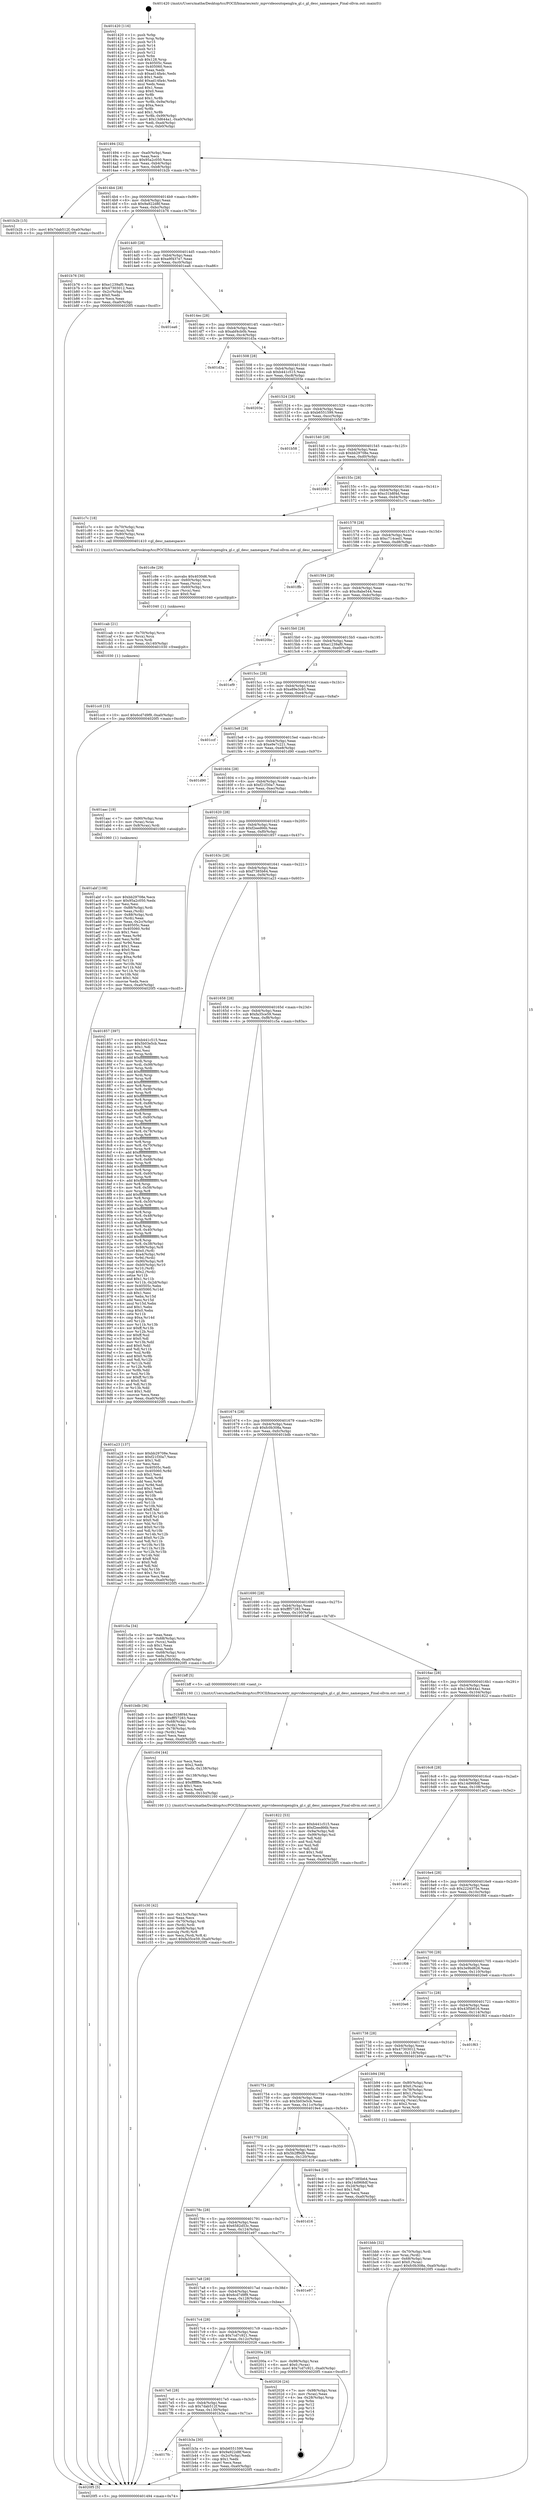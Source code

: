 digraph "0x401420" {
  label = "0x401420 (/mnt/c/Users/mathe/Desktop/tcc/POCII/binaries/extr_mpvvideooutopenglra_gl.c_gl_desc_namespace_Final-ollvm.out::main(0))"
  labelloc = "t"
  node[shape=record]

  Entry [label="",width=0.3,height=0.3,shape=circle,fillcolor=black,style=filled]
  "0x401494" [label="{
     0x401494 [32]\l
     | [instrs]\l
     &nbsp;&nbsp;0x401494 \<+6\>: mov -0xa0(%rbp),%eax\l
     &nbsp;&nbsp;0x40149a \<+2\>: mov %eax,%ecx\l
     &nbsp;&nbsp;0x40149c \<+6\>: sub $0x95a2c050,%ecx\l
     &nbsp;&nbsp;0x4014a2 \<+6\>: mov %eax,-0xb4(%rbp)\l
     &nbsp;&nbsp;0x4014a8 \<+6\>: mov %ecx,-0xb8(%rbp)\l
     &nbsp;&nbsp;0x4014ae \<+6\>: je 0000000000401b2b \<main+0x70b\>\l
  }"]
  "0x401b2b" [label="{
     0x401b2b [15]\l
     | [instrs]\l
     &nbsp;&nbsp;0x401b2b \<+10\>: movl $0x7dab512f,-0xa0(%rbp)\l
     &nbsp;&nbsp;0x401b35 \<+5\>: jmp 00000000004020f5 \<main+0xcd5\>\l
  }"]
  "0x4014b4" [label="{
     0x4014b4 [28]\l
     | [instrs]\l
     &nbsp;&nbsp;0x4014b4 \<+5\>: jmp 00000000004014b9 \<main+0x99\>\l
     &nbsp;&nbsp;0x4014b9 \<+6\>: mov -0xb4(%rbp),%eax\l
     &nbsp;&nbsp;0x4014bf \<+5\>: sub $0x9a922d8f,%eax\l
     &nbsp;&nbsp;0x4014c4 \<+6\>: mov %eax,-0xbc(%rbp)\l
     &nbsp;&nbsp;0x4014ca \<+6\>: je 0000000000401b76 \<main+0x756\>\l
  }"]
  Exit [label="",width=0.3,height=0.3,shape=circle,fillcolor=black,style=filled,peripheries=2]
  "0x401b76" [label="{
     0x401b76 [30]\l
     | [instrs]\l
     &nbsp;&nbsp;0x401b76 \<+5\>: mov $0xe1239af0,%eax\l
     &nbsp;&nbsp;0x401b7b \<+5\>: mov $0x47303012,%ecx\l
     &nbsp;&nbsp;0x401b80 \<+3\>: mov -0x2c(%rbp),%edx\l
     &nbsp;&nbsp;0x401b83 \<+3\>: cmp $0x0,%edx\l
     &nbsp;&nbsp;0x401b86 \<+3\>: cmove %ecx,%eax\l
     &nbsp;&nbsp;0x401b89 \<+6\>: mov %eax,-0xa0(%rbp)\l
     &nbsp;&nbsp;0x401b8f \<+5\>: jmp 00000000004020f5 \<main+0xcd5\>\l
  }"]
  "0x4014d0" [label="{
     0x4014d0 [28]\l
     | [instrs]\l
     &nbsp;&nbsp;0x4014d0 \<+5\>: jmp 00000000004014d5 \<main+0xb5\>\l
     &nbsp;&nbsp;0x4014d5 \<+6\>: mov -0xb4(%rbp),%eax\l
     &nbsp;&nbsp;0x4014db \<+5\>: sub $0xa9f437e7,%eax\l
     &nbsp;&nbsp;0x4014e0 \<+6\>: mov %eax,-0xc0(%rbp)\l
     &nbsp;&nbsp;0x4014e6 \<+6\>: je 0000000000401ea6 \<main+0xa86\>\l
  }"]
  "0x401cc0" [label="{
     0x401cc0 [15]\l
     | [instrs]\l
     &nbsp;&nbsp;0x401cc0 \<+10\>: movl $0x6cd7d9f9,-0xa0(%rbp)\l
     &nbsp;&nbsp;0x401cca \<+5\>: jmp 00000000004020f5 \<main+0xcd5\>\l
  }"]
  "0x401ea6" [label="{
     0x401ea6\l
  }", style=dashed]
  "0x4014ec" [label="{
     0x4014ec [28]\l
     | [instrs]\l
     &nbsp;&nbsp;0x4014ec \<+5\>: jmp 00000000004014f1 \<main+0xd1\>\l
     &nbsp;&nbsp;0x4014f1 \<+6\>: mov -0xb4(%rbp),%eax\l
     &nbsp;&nbsp;0x4014f7 \<+5\>: sub $0xabf4cb0b,%eax\l
     &nbsp;&nbsp;0x4014fc \<+6\>: mov %eax,-0xc4(%rbp)\l
     &nbsp;&nbsp;0x401502 \<+6\>: je 0000000000401d3a \<main+0x91a\>\l
  }"]
  "0x401cab" [label="{
     0x401cab [21]\l
     | [instrs]\l
     &nbsp;&nbsp;0x401cab \<+4\>: mov -0x70(%rbp),%rcx\l
     &nbsp;&nbsp;0x401caf \<+3\>: mov (%rcx),%rcx\l
     &nbsp;&nbsp;0x401cb2 \<+3\>: mov %rcx,%rdi\l
     &nbsp;&nbsp;0x401cb5 \<+6\>: mov %eax,-0x140(%rbp)\l
     &nbsp;&nbsp;0x401cbb \<+5\>: call 0000000000401030 \<free@plt\>\l
     | [calls]\l
     &nbsp;&nbsp;0x401030 \{1\} (unknown)\l
  }"]
  "0x401d3a" [label="{
     0x401d3a\l
  }", style=dashed]
  "0x401508" [label="{
     0x401508 [28]\l
     | [instrs]\l
     &nbsp;&nbsp;0x401508 \<+5\>: jmp 000000000040150d \<main+0xed\>\l
     &nbsp;&nbsp;0x40150d \<+6\>: mov -0xb4(%rbp),%eax\l
     &nbsp;&nbsp;0x401513 \<+5\>: sub $0xb441c515,%eax\l
     &nbsp;&nbsp;0x401518 \<+6\>: mov %eax,-0xc8(%rbp)\l
     &nbsp;&nbsp;0x40151e \<+6\>: je 000000000040203e \<main+0xc1e\>\l
  }"]
  "0x401c8e" [label="{
     0x401c8e [29]\l
     | [instrs]\l
     &nbsp;&nbsp;0x401c8e \<+10\>: movabs $0x4030d6,%rdi\l
     &nbsp;&nbsp;0x401c98 \<+4\>: mov -0x60(%rbp),%rcx\l
     &nbsp;&nbsp;0x401c9c \<+2\>: mov %eax,(%rcx)\l
     &nbsp;&nbsp;0x401c9e \<+4\>: mov -0x60(%rbp),%rcx\l
     &nbsp;&nbsp;0x401ca2 \<+2\>: mov (%rcx),%esi\l
     &nbsp;&nbsp;0x401ca4 \<+2\>: mov $0x0,%al\l
     &nbsp;&nbsp;0x401ca6 \<+5\>: call 0000000000401040 \<printf@plt\>\l
     | [calls]\l
     &nbsp;&nbsp;0x401040 \{1\} (unknown)\l
  }"]
  "0x40203e" [label="{
     0x40203e\l
  }", style=dashed]
  "0x401524" [label="{
     0x401524 [28]\l
     | [instrs]\l
     &nbsp;&nbsp;0x401524 \<+5\>: jmp 0000000000401529 \<main+0x109\>\l
     &nbsp;&nbsp;0x401529 \<+6\>: mov -0xb4(%rbp),%eax\l
     &nbsp;&nbsp;0x40152f \<+5\>: sub $0xb6551599,%eax\l
     &nbsp;&nbsp;0x401534 \<+6\>: mov %eax,-0xcc(%rbp)\l
     &nbsp;&nbsp;0x40153a \<+6\>: je 0000000000401b58 \<main+0x738\>\l
  }"]
  "0x401c30" [label="{
     0x401c30 [42]\l
     | [instrs]\l
     &nbsp;&nbsp;0x401c30 \<+6\>: mov -0x13c(%rbp),%ecx\l
     &nbsp;&nbsp;0x401c36 \<+3\>: imul %eax,%ecx\l
     &nbsp;&nbsp;0x401c39 \<+4\>: mov -0x70(%rbp),%rdi\l
     &nbsp;&nbsp;0x401c3d \<+3\>: mov (%rdi),%rdi\l
     &nbsp;&nbsp;0x401c40 \<+4\>: mov -0x68(%rbp),%r8\l
     &nbsp;&nbsp;0x401c44 \<+3\>: movslq (%r8),%r8\l
     &nbsp;&nbsp;0x401c47 \<+4\>: mov %ecx,(%rdi,%r8,4)\l
     &nbsp;&nbsp;0x401c4b \<+10\>: movl $0xfa35ce59,-0xa0(%rbp)\l
     &nbsp;&nbsp;0x401c55 \<+5\>: jmp 00000000004020f5 \<main+0xcd5\>\l
  }"]
  "0x401b58" [label="{
     0x401b58\l
  }", style=dashed]
  "0x401540" [label="{
     0x401540 [28]\l
     | [instrs]\l
     &nbsp;&nbsp;0x401540 \<+5\>: jmp 0000000000401545 \<main+0x125\>\l
     &nbsp;&nbsp;0x401545 \<+6\>: mov -0xb4(%rbp),%eax\l
     &nbsp;&nbsp;0x40154b \<+5\>: sub $0xbb29708e,%eax\l
     &nbsp;&nbsp;0x401550 \<+6\>: mov %eax,-0xd0(%rbp)\l
     &nbsp;&nbsp;0x401556 \<+6\>: je 0000000000402083 \<main+0xc63\>\l
  }"]
  "0x401c04" [label="{
     0x401c04 [44]\l
     | [instrs]\l
     &nbsp;&nbsp;0x401c04 \<+2\>: xor %ecx,%ecx\l
     &nbsp;&nbsp;0x401c06 \<+5\>: mov $0x2,%edx\l
     &nbsp;&nbsp;0x401c0b \<+6\>: mov %edx,-0x138(%rbp)\l
     &nbsp;&nbsp;0x401c11 \<+1\>: cltd\l
     &nbsp;&nbsp;0x401c12 \<+6\>: mov -0x138(%rbp),%esi\l
     &nbsp;&nbsp;0x401c18 \<+2\>: idiv %esi\l
     &nbsp;&nbsp;0x401c1a \<+6\>: imul $0xfffffffe,%edx,%edx\l
     &nbsp;&nbsp;0x401c20 \<+3\>: sub $0x1,%ecx\l
     &nbsp;&nbsp;0x401c23 \<+2\>: sub %ecx,%edx\l
     &nbsp;&nbsp;0x401c25 \<+6\>: mov %edx,-0x13c(%rbp)\l
     &nbsp;&nbsp;0x401c2b \<+5\>: call 0000000000401160 \<next_i\>\l
     | [calls]\l
     &nbsp;&nbsp;0x401160 \{1\} (/mnt/c/Users/mathe/Desktop/tcc/POCII/binaries/extr_mpvvideooutopenglra_gl.c_gl_desc_namespace_Final-ollvm.out::next_i)\l
  }"]
  "0x402083" [label="{
     0x402083\l
  }", style=dashed]
  "0x40155c" [label="{
     0x40155c [28]\l
     | [instrs]\l
     &nbsp;&nbsp;0x40155c \<+5\>: jmp 0000000000401561 \<main+0x141\>\l
     &nbsp;&nbsp;0x401561 \<+6\>: mov -0xb4(%rbp),%eax\l
     &nbsp;&nbsp;0x401567 \<+5\>: sub $0xc31b8f4d,%eax\l
     &nbsp;&nbsp;0x40156c \<+6\>: mov %eax,-0xd4(%rbp)\l
     &nbsp;&nbsp;0x401572 \<+6\>: je 0000000000401c7c \<main+0x85c\>\l
  }"]
  "0x401bbb" [label="{
     0x401bbb [32]\l
     | [instrs]\l
     &nbsp;&nbsp;0x401bbb \<+4\>: mov -0x70(%rbp),%rdi\l
     &nbsp;&nbsp;0x401bbf \<+3\>: mov %rax,(%rdi)\l
     &nbsp;&nbsp;0x401bc2 \<+4\>: mov -0x68(%rbp),%rax\l
     &nbsp;&nbsp;0x401bc6 \<+6\>: movl $0x0,(%rax)\l
     &nbsp;&nbsp;0x401bcc \<+10\>: movl $0xfc0b308a,-0xa0(%rbp)\l
     &nbsp;&nbsp;0x401bd6 \<+5\>: jmp 00000000004020f5 \<main+0xcd5\>\l
  }"]
  "0x401c7c" [label="{
     0x401c7c [18]\l
     | [instrs]\l
     &nbsp;&nbsp;0x401c7c \<+4\>: mov -0x70(%rbp),%rax\l
     &nbsp;&nbsp;0x401c80 \<+3\>: mov (%rax),%rdi\l
     &nbsp;&nbsp;0x401c83 \<+4\>: mov -0x80(%rbp),%rax\l
     &nbsp;&nbsp;0x401c87 \<+2\>: mov (%rax),%esi\l
     &nbsp;&nbsp;0x401c89 \<+5\>: call 0000000000401410 \<gl_desc_namespace\>\l
     | [calls]\l
     &nbsp;&nbsp;0x401410 \{1\} (/mnt/c/Users/mathe/Desktop/tcc/POCII/binaries/extr_mpvvideooutopenglra_gl.c_gl_desc_namespace_Final-ollvm.out::gl_desc_namespace)\l
  }"]
  "0x401578" [label="{
     0x401578 [28]\l
     | [instrs]\l
     &nbsp;&nbsp;0x401578 \<+5\>: jmp 000000000040157d \<main+0x15d\>\l
     &nbsp;&nbsp;0x40157d \<+6\>: mov -0xb4(%rbp),%eax\l
     &nbsp;&nbsp;0x401583 \<+5\>: sub $0xc714ced1,%eax\l
     &nbsp;&nbsp;0x401588 \<+6\>: mov %eax,-0xd8(%rbp)\l
     &nbsp;&nbsp;0x40158e \<+6\>: je 0000000000401ffb \<main+0xbdb\>\l
  }"]
  "0x4017fc" [label="{
     0x4017fc\l
  }", style=dashed]
  "0x401ffb" [label="{
     0x401ffb\l
  }", style=dashed]
  "0x401594" [label="{
     0x401594 [28]\l
     | [instrs]\l
     &nbsp;&nbsp;0x401594 \<+5\>: jmp 0000000000401599 \<main+0x179\>\l
     &nbsp;&nbsp;0x401599 \<+6\>: mov -0xb4(%rbp),%eax\l
     &nbsp;&nbsp;0x40159f \<+5\>: sub $0xc8abe544,%eax\l
     &nbsp;&nbsp;0x4015a4 \<+6\>: mov %eax,-0xdc(%rbp)\l
     &nbsp;&nbsp;0x4015aa \<+6\>: je 00000000004020bc \<main+0xc9c\>\l
  }"]
  "0x401b3a" [label="{
     0x401b3a [30]\l
     | [instrs]\l
     &nbsp;&nbsp;0x401b3a \<+5\>: mov $0xb6551599,%eax\l
     &nbsp;&nbsp;0x401b3f \<+5\>: mov $0x9a922d8f,%ecx\l
     &nbsp;&nbsp;0x401b44 \<+3\>: mov -0x2c(%rbp),%edx\l
     &nbsp;&nbsp;0x401b47 \<+3\>: cmp $0x1,%edx\l
     &nbsp;&nbsp;0x401b4a \<+3\>: cmovl %ecx,%eax\l
     &nbsp;&nbsp;0x401b4d \<+6\>: mov %eax,-0xa0(%rbp)\l
     &nbsp;&nbsp;0x401b53 \<+5\>: jmp 00000000004020f5 \<main+0xcd5\>\l
  }"]
  "0x4020bc" [label="{
     0x4020bc\l
  }", style=dashed]
  "0x4015b0" [label="{
     0x4015b0 [28]\l
     | [instrs]\l
     &nbsp;&nbsp;0x4015b0 \<+5\>: jmp 00000000004015b5 \<main+0x195\>\l
     &nbsp;&nbsp;0x4015b5 \<+6\>: mov -0xb4(%rbp),%eax\l
     &nbsp;&nbsp;0x4015bb \<+5\>: sub $0xe1239af0,%eax\l
     &nbsp;&nbsp;0x4015c0 \<+6\>: mov %eax,-0xe0(%rbp)\l
     &nbsp;&nbsp;0x4015c6 \<+6\>: je 0000000000401ef9 \<main+0xad9\>\l
  }"]
  "0x4017e0" [label="{
     0x4017e0 [28]\l
     | [instrs]\l
     &nbsp;&nbsp;0x4017e0 \<+5\>: jmp 00000000004017e5 \<main+0x3c5\>\l
     &nbsp;&nbsp;0x4017e5 \<+6\>: mov -0xb4(%rbp),%eax\l
     &nbsp;&nbsp;0x4017eb \<+5\>: sub $0x7dab512f,%eax\l
     &nbsp;&nbsp;0x4017f0 \<+6\>: mov %eax,-0x130(%rbp)\l
     &nbsp;&nbsp;0x4017f6 \<+6\>: je 0000000000401b3a \<main+0x71a\>\l
  }"]
  "0x401ef9" [label="{
     0x401ef9\l
  }", style=dashed]
  "0x4015cc" [label="{
     0x4015cc [28]\l
     | [instrs]\l
     &nbsp;&nbsp;0x4015cc \<+5\>: jmp 00000000004015d1 \<main+0x1b1\>\l
     &nbsp;&nbsp;0x4015d1 \<+6\>: mov -0xb4(%rbp),%eax\l
     &nbsp;&nbsp;0x4015d7 \<+5\>: sub $0xe89e3c93,%eax\l
     &nbsp;&nbsp;0x4015dc \<+6\>: mov %eax,-0xe4(%rbp)\l
     &nbsp;&nbsp;0x4015e2 \<+6\>: je 0000000000401ccf \<main+0x8af\>\l
  }"]
  "0x402026" [label="{
     0x402026 [24]\l
     | [instrs]\l
     &nbsp;&nbsp;0x402026 \<+7\>: mov -0x98(%rbp),%rax\l
     &nbsp;&nbsp;0x40202d \<+2\>: mov (%rax),%eax\l
     &nbsp;&nbsp;0x40202f \<+4\>: lea -0x28(%rbp),%rsp\l
     &nbsp;&nbsp;0x402033 \<+1\>: pop %rbx\l
     &nbsp;&nbsp;0x402034 \<+2\>: pop %r12\l
     &nbsp;&nbsp;0x402036 \<+2\>: pop %r13\l
     &nbsp;&nbsp;0x402038 \<+2\>: pop %r14\l
     &nbsp;&nbsp;0x40203a \<+2\>: pop %r15\l
     &nbsp;&nbsp;0x40203c \<+1\>: pop %rbp\l
     &nbsp;&nbsp;0x40203d \<+1\>: ret\l
  }"]
  "0x401ccf" [label="{
     0x401ccf\l
  }", style=dashed]
  "0x4015e8" [label="{
     0x4015e8 [28]\l
     | [instrs]\l
     &nbsp;&nbsp;0x4015e8 \<+5\>: jmp 00000000004015ed \<main+0x1cd\>\l
     &nbsp;&nbsp;0x4015ed \<+6\>: mov -0xb4(%rbp),%eax\l
     &nbsp;&nbsp;0x4015f3 \<+5\>: sub $0xe9e7c221,%eax\l
     &nbsp;&nbsp;0x4015f8 \<+6\>: mov %eax,-0xe8(%rbp)\l
     &nbsp;&nbsp;0x4015fe \<+6\>: je 0000000000401d90 \<main+0x970\>\l
  }"]
  "0x4017c4" [label="{
     0x4017c4 [28]\l
     | [instrs]\l
     &nbsp;&nbsp;0x4017c4 \<+5\>: jmp 00000000004017c9 \<main+0x3a9\>\l
     &nbsp;&nbsp;0x4017c9 \<+6\>: mov -0xb4(%rbp),%eax\l
     &nbsp;&nbsp;0x4017cf \<+5\>: sub $0x7cd7c921,%eax\l
     &nbsp;&nbsp;0x4017d4 \<+6\>: mov %eax,-0x12c(%rbp)\l
     &nbsp;&nbsp;0x4017da \<+6\>: je 0000000000402026 \<main+0xc06\>\l
  }"]
  "0x401d90" [label="{
     0x401d90\l
  }", style=dashed]
  "0x401604" [label="{
     0x401604 [28]\l
     | [instrs]\l
     &nbsp;&nbsp;0x401604 \<+5\>: jmp 0000000000401609 \<main+0x1e9\>\l
     &nbsp;&nbsp;0x401609 \<+6\>: mov -0xb4(%rbp),%eax\l
     &nbsp;&nbsp;0x40160f \<+5\>: sub $0xf21f30a7,%eax\l
     &nbsp;&nbsp;0x401614 \<+6\>: mov %eax,-0xec(%rbp)\l
     &nbsp;&nbsp;0x40161a \<+6\>: je 0000000000401aac \<main+0x68c\>\l
  }"]
  "0x40200a" [label="{
     0x40200a [28]\l
     | [instrs]\l
     &nbsp;&nbsp;0x40200a \<+7\>: mov -0x98(%rbp),%rax\l
     &nbsp;&nbsp;0x402011 \<+6\>: movl $0x0,(%rax)\l
     &nbsp;&nbsp;0x402017 \<+10\>: movl $0x7cd7c921,-0xa0(%rbp)\l
     &nbsp;&nbsp;0x402021 \<+5\>: jmp 00000000004020f5 \<main+0xcd5\>\l
  }"]
  "0x401aac" [label="{
     0x401aac [19]\l
     | [instrs]\l
     &nbsp;&nbsp;0x401aac \<+7\>: mov -0x90(%rbp),%rax\l
     &nbsp;&nbsp;0x401ab3 \<+3\>: mov (%rax),%rax\l
     &nbsp;&nbsp;0x401ab6 \<+4\>: mov 0x8(%rax),%rdi\l
     &nbsp;&nbsp;0x401aba \<+5\>: call 0000000000401060 \<atoi@plt\>\l
     | [calls]\l
     &nbsp;&nbsp;0x401060 \{1\} (unknown)\l
  }"]
  "0x401620" [label="{
     0x401620 [28]\l
     | [instrs]\l
     &nbsp;&nbsp;0x401620 \<+5\>: jmp 0000000000401625 \<main+0x205\>\l
     &nbsp;&nbsp;0x401625 \<+6\>: mov -0xb4(%rbp),%eax\l
     &nbsp;&nbsp;0x40162b \<+5\>: sub $0xf2eed66b,%eax\l
     &nbsp;&nbsp;0x401630 \<+6\>: mov %eax,-0xf0(%rbp)\l
     &nbsp;&nbsp;0x401636 \<+6\>: je 0000000000401857 \<main+0x437\>\l
  }"]
  "0x4017a8" [label="{
     0x4017a8 [28]\l
     | [instrs]\l
     &nbsp;&nbsp;0x4017a8 \<+5\>: jmp 00000000004017ad \<main+0x38d\>\l
     &nbsp;&nbsp;0x4017ad \<+6\>: mov -0xb4(%rbp),%eax\l
     &nbsp;&nbsp;0x4017b3 \<+5\>: sub $0x6cd7d9f9,%eax\l
     &nbsp;&nbsp;0x4017b8 \<+6\>: mov %eax,-0x128(%rbp)\l
     &nbsp;&nbsp;0x4017be \<+6\>: je 000000000040200a \<main+0xbea\>\l
  }"]
  "0x401857" [label="{
     0x401857 [397]\l
     | [instrs]\l
     &nbsp;&nbsp;0x401857 \<+5\>: mov $0xb441c515,%eax\l
     &nbsp;&nbsp;0x40185c \<+5\>: mov $0x5b03e5cb,%ecx\l
     &nbsp;&nbsp;0x401861 \<+2\>: mov $0x1,%dl\l
     &nbsp;&nbsp;0x401863 \<+2\>: xor %esi,%esi\l
     &nbsp;&nbsp;0x401865 \<+3\>: mov %rsp,%rdi\l
     &nbsp;&nbsp;0x401868 \<+4\>: add $0xfffffffffffffff0,%rdi\l
     &nbsp;&nbsp;0x40186c \<+3\>: mov %rdi,%rsp\l
     &nbsp;&nbsp;0x40186f \<+7\>: mov %rdi,-0x98(%rbp)\l
     &nbsp;&nbsp;0x401876 \<+3\>: mov %rsp,%rdi\l
     &nbsp;&nbsp;0x401879 \<+4\>: add $0xfffffffffffffff0,%rdi\l
     &nbsp;&nbsp;0x40187d \<+3\>: mov %rdi,%rsp\l
     &nbsp;&nbsp;0x401880 \<+3\>: mov %rsp,%r8\l
     &nbsp;&nbsp;0x401883 \<+4\>: add $0xfffffffffffffff0,%r8\l
     &nbsp;&nbsp;0x401887 \<+3\>: mov %r8,%rsp\l
     &nbsp;&nbsp;0x40188a \<+7\>: mov %r8,-0x90(%rbp)\l
     &nbsp;&nbsp;0x401891 \<+3\>: mov %rsp,%r8\l
     &nbsp;&nbsp;0x401894 \<+4\>: add $0xfffffffffffffff0,%r8\l
     &nbsp;&nbsp;0x401898 \<+3\>: mov %r8,%rsp\l
     &nbsp;&nbsp;0x40189b \<+7\>: mov %r8,-0x88(%rbp)\l
     &nbsp;&nbsp;0x4018a2 \<+3\>: mov %rsp,%r8\l
     &nbsp;&nbsp;0x4018a5 \<+4\>: add $0xfffffffffffffff0,%r8\l
     &nbsp;&nbsp;0x4018a9 \<+3\>: mov %r8,%rsp\l
     &nbsp;&nbsp;0x4018ac \<+4\>: mov %r8,-0x80(%rbp)\l
     &nbsp;&nbsp;0x4018b0 \<+3\>: mov %rsp,%r8\l
     &nbsp;&nbsp;0x4018b3 \<+4\>: add $0xfffffffffffffff0,%r8\l
     &nbsp;&nbsp;0x4018b7 \<+3\>: mov %r8,%rsp\l
     &nbsp;&nbsp;0x4018ba \<+4\>: mov %r8,-0x78(%rbp)\l
     &nbsp;&nbsp;0x4018be \<+3\>: mov %rsp,%r8\l
     &nbsp;&nbsp;0x4018c1 \<+4\>: add $0xfffffffffffffff0,%r8\l
     &nbsp;&nbsp;0x4018c5 \<+3\>: mov %r8,%rsp\l
     &nbsp;&nbsp;0x4018c8 \<+4\>: mov %r8,-0x70(%rbp)\l
     &nbsp;&nbsp;0x4018cc \<+3\>: mov %rsp,%r8\l
     &nbsp;&nbsp;0x4018cf \<+4\>: add $0xfffffffffffffff0,%r8\l
     &nbsp;&nbsp;0x4018d3 \<+3\>: mov %r8,%rsp\l
     &nbsp;&nbsp;0x4018d6 \<+4\>: mov %r8,-0x68(%rbp)\l
     &nbsp;&nbsp;0x4018da \<+3\>: mov %rsp,%r8\l
     &nbsp;&nbsp;0x4018dd \<+4\>: add $0xfffffffffffffff0,%r8\l
     &nbsp;&nbsp;0x4018e1 \<+3\>: mov %r8,%rsp\l
     &nbsp;&nbsp;0x4018e4 \<+4\>: mov %r8,-0x60(%rbp)\l
     &nbsp;&nbsp;0x4018e8 \<+3\>: mov %rsp,%r8\l
     &nbsp;&nbsp;0x4018eb \<+4\>: add $0xfffffffffffffff0,%r8\l
     &nbsp;&nbsp;0x4018ef \<+3\>: mov %r8,%rsp\l
     &nbsp;&nbsp;0x4018f2 \<+4\>: mov %r8,-0x58(%rbp)\l
     &nbsp;&nbsp;0x4018f6 \<+3\>: mov %rsp,%r8\l
     &nbsp;&nbsp;0x4018f9 \<+4\>: add $0xfffffffffffffff0,%r8\l
     &nbsp;&nbsp;0x4018fd \<+3\>: mov %r8,%rsp\l
     &nbsp;&nbsp;0x401900 \<+4\>: mov %r8,-0x50(%rbp)\l
     &nbsp;&nbsp;0x401904 \<+3\>: mov %rsp,%r8\l
     &nbsp;&nbsp;0x401907 \<+4\>: add $0xfffffffffffffff0,%r8\l
     &nbsp;&nbsp;0x40190b \<+3\>: mov %r8,%rsp\l
     &nbsp;&nbsp;0x40190e \<+4\>: mov %r8,-0x48(%rbp)\l
     &nbsp;&nbsp;0x401912 \<+3\>: mov %rsp,%r8\l
     &nbsp;&nbsp;0x401915 \<+4\>: add $0xfffffffffffffff0,%r8\l
     &nbsp;&nbsp;0x401919 \<+3\>: mov %r8,%rsp\l
     &nbsp;&nbsp;0x40191c \<+4\>: mov %r8,-0x40(%rbp)\l
     &nbsp;&nbsp;0x401920 \<+3\>: mov %rsp,%r8\l
     &nbsp;&nbsp;0x401923 \<+4\>: add $0xfffffffffffffff0,%r8\l
     &nbsp;&nbsp;0x401927 \<+3\>: mov %r8,%rsp\l
     &nbsp;&nbsp;0x40192a \<+4\>: mov %r8,-0x38(%rbp)\l
     &nbsp;&nbsp;0x40192e \<+7\>: mov -0x98(%rbp),%r8\l
     &nbsp;&nbsp;0x401935 \<+7\>: movl $0x0,(%r8)\l
     &nbsp;&nbsp;0x40193c \<+7\>: mov -0xa4(%rbp),%r9d\l
     &nbsp;&nbsp;0x401943 \<+3\>: mov %r9d,(%rdi)\l
     &nbsp;&nbsp;0x401946 \<+7\>: mov -0x90(%rbp),%r8\l
     &nbsp;&nbsp;0x40194d \<+7\>: mov -0xb0(%rbp),%r10\l
     &nbsp;&nbsp;0x401954 \<+3\>: mov %r10,(%r8)\l
     &nbsp;&nbsp;0x401957 \<+3\>: cmpl $0x2,(%rdi)\l
     &nbsp;&nbsp;0x40195a \<+4\>: setne %r11b\l
     &nbsp;&nbsp;0x40195e \<+4\>: and $0x1,%r11b\l
     &nbsp;&nbsp;0x401962 \<+4\>: mov %r11b,-0x2d(%rbp)\l
     &nbsp;&nbsp;0x401966 \<+7\>: mov 0x40505c,%ebx\l
     &nbsp;&nbsp;0x40196d \<+8\>: mov 0x405060,%r14d\l
     &nbsp;&nbsp;0x401975 \<+3\>: sub $0x1,%esi\l
     &nbsp;&nbsp;0x401978 \<+3\>: mov %ebx,%r15d\l
     &nbsp;&nbsp;0x40197b \<+3\>: add %esi,%r15d\l
     &nbsp;&nbsp;0x40197e \<+4\>: imul %r15d,%ebx\l
     &nbsp;&nbsp;0x401982 \<+3\>: and $0x1,%ebx\l
     &nbsp;&nbsp;0x401985 \<+3\>: cmp $0x0,%ebx\l
     &nbsp;&nbsp;0x401988 \<+4\>: sete %r11b\l
     &nbsp;&nbsp;0x40198c \<+4\>: cmp $0xa,%r14d\l
     &nbsp;&nbsp;0x401990 \<+4\>: setl %r12b\l
     &nbsp;&nbsp;0x401994 \<+3\>: mov %r11b,%r13b\l
     &nbsp;&nbsp;0x401997 \<+4\>: xor $0xff,%r13b\l
     &nbsp;&nbsp;0x40199b \<+3\>: mov %r12b,%sil\l
     &nbsp;&nbsp;0x40199e \<+4\>: xor $0xff,%sil\l
     &nbsp;&nbsp;0x4019a2 \<+3\>: xor $0x0,%dl\l
     &nbsp;&nbsp;0x4019a5 \<+3\>: mov %r13b,%dil\l
     &nbsp;&nbsp;0x4019a8 \<+4\>: and $0x0,%dil\l
     &nbsp;&nbsp;0x4019ac \<+3\>: and %dl,%r11b\l
     &nbsp;&nbsp;0x4019af \<+3\>: mov %sil,%r8b\l
     &nbsp;&nbsp;0x4019b2 \<+4\>: and $0x0,%r8b\l
     &nbsp;&nbsp;0x4019b6 \<+3\>: and %dl,%r12b\l
     &nbsp;&nbsp;0x4019b9 \<+3\>: or %r11b,%dil\l
     &nbsp;&nbsp;0x4019bc \<+3\>: or %r12b,%r8b\l
     &nbsp;&nbsp;0x4019bf \<+3\>: xor %r8b,%dil\l
     &nbsp;&nbsp;0x4019c2 \<+3\>: or %sil,%r13b\l
     &nbsp;&nbsp;0x4019c5 \<+4\>: xor $0xff,%r13b\l
     &nbsp;&nbsp;0x4019c9 \<+3\>: or $0x0,%dl\l
     &nbsp;&nbsp;0x4019cc \<+3\>: and %dl,%r13b\l
     &nbsp;&nbsp;0x4019cf \<+3\>: or %r13b,%dil\l
     &nbsp;&nbsp;0x4019d2 \<+4\>: test $0x1,%dil\l
     &nbsp;&nbsp;0x4019d6 \<+3\>: cmovne %ecx,%eax\l
     &nbsp;&nbsp;0x4019d9 \<+6\>: mov %eax,-0xa0(%rbp)\l
     &nbsp;&nbsp;0x4019df \<+5\>: jmp 00000000004020f5 \<main+0xcd5\>\l
  }"]
  "0x40163c" [label="{
     0x40163c [28]\l
     | [instrs]\l
     &nbsp;&nbsp;0x40163c \<+5\>: jmp 0000000000401641 \<main+0x221\>\l
     &nbsp;&nbsp;0x401641 \<+6\>: mov -0xb4(%rbp),%eax\l
     &nbsp;&nbsp;0x401647 \<+5\>: sub $0xf7385b64,%eax\l
     &nbsp;&nbsp;0x40164c \<+6\>: mov %eax,-0xf4(%rbp)\l
     &nbsp;&nbsp;0x401652 \<+6\>: je 0000000000401a23 \<main+0x603\>\l
  }"]
  "0x401e97" [label="{
     0x401e97\l
  }", style=dashed]
  "0x401a23" [label="{
     0x401a23 [137]\l
     | [instrs]\l
     &nbsp;&nbsp;0x401a23 \<+5\>: mov $0xbb29708e,%eax\l
     &nbsp;&nbsp;0x401a28 \<+5\>: mov $0xf21f30a7,%ecx\l
     &nbsp;&nbsp;0x401a2d \<+2\>: mov $0x1,%dl\l
     &nbsp;&nbsp;0x401a2f \<+2\>: xor %esi,%esi\l
     &nbsp;&nbsp;0x401a31 \<+7\>: mov 0x40505c,%edi\l
     &nbsp;&nbsp;0x401a38 \<+8\>: mov 0x405060,%r8d\l
     &nbsp;&nbsp;0x401a40 \<+3\>: sub $0x1,%esi\l
     &nbsp;&nbsp;0x401a43 \<+3\>: mov %edi,%r9d\l
     &nbsp;&nbsp;0x401a46 \<+3\>: add %esi,%r9d\l
     &nbsp;&nbsp;0x401a49 \<+4\>: imul %r9d,%edi\l
     &nbsp;&nbsp;0x401a4d \<+3\>: and $0x1,%edi\l
     &nbsp;&nbsp;0x401a50 \<+3\>: cmp $0x0,%edi\l
     &nbsp;&nbsp;0x401a53 \<+4\>: sete %r10b\l
     &nbsp;&nbsp;0x401a57 \<+4\>: cmp $0xa,%r8d\l
     &nbsp;&nbsp;0x401a5b \<+4\>: setl %r11b\l
     &nbsp;&nbsp;0x401a5f \<+3\>: mov %r10b,%bl\l
     &nbsp;&nbsp;0x401a62 \<+3\>: xor $0xff,%bl\l
     &nbsp;&nbsp;0x401a65 \<+3\>: mov %r11b,%r14b\l
     &nbsp;&nbsp;0x401a68 \<+4\>: xor $0xff,%r14b\l
     &nbsp;&nbsp;0x401a6c \<+3\>: xor $0x0,%dl\l
     &nbsp;&nbsp;0x401a6f \<+3\>: mov %bl,%r15b\l
     &nbsp;&nbsp;0x401a72 \<+4\>: and $0x0,%r15b\l
     &nbsp;&nbsp;0x401a76 \<+3\>: and %dl,%r10b\l
     &nbsp;&nbsp;0x401a79 \<+3\>: mov %r14b,%r12b\l
     &nbsp;&nbsp;0x401a7c \<+4\>: and $0x0,%r12b\l
     &nbsp;&nbsp;0x401a80 \<+3\>: and %dl,%r11b\l
     &nbsp;&nbsp;0x401a83 \<+3\>: or %r10b,%r15b\l
     &nbsp;&nbsp;0x401a86 \<+3\>: or %r11b,%r12b\l
     &nbsp;&nbsp;0x401a89 \<+3\>: xor %r12b,%r15b\l
     &nbsp;&nbsp;0x401a8c \<+3\>: or %r14b,%bl\l
     &nbsp;&nbsp;0x401a8f \<+3\>: xor $0xff,%bl\l
     &nbsp;&nbsp;0x401a92 \<+3\>: or $0x0,%dl\l
     &nbsp;&nbsp;0x401a95 \<+2\>: and %dl,%bl\l
     &nbsp;&nbsp;0x401a97 \<+3\>: or %bl,%r15b\l
     &nbsp;&nbsp;0x401a9a \<+4\>: test $0x1,%r15b\l
     &nbsp;&nbsp;0x401a9e \<+3\>: cmovne %ecx,%eax\l
     &nbsp;&nbsp;0x401aa1 \<+6\>: mov %eax,-0xa0(%rbp)\l
     &nbsp;&nbsp;0x401aa7 \<+5\>: jmp 00000000004020f5 \<main+0xcd5\>\l
  }"]
  "0x401658" [label="{
     0x401658 [28]\l
     | [instrs]\l
     &nbsp;&nbsp;0x401658 \<+5\>: jmp 000000000040165d \<main+0x23d\>\l
     &nbsp;&nbsp;0x40165d \<+6\>: mov -0xb4(%rbp),%eax\l
     &nbsp;&nbsp;0x401663 \<+5\>: sub $0xfa35ce59,%eax\l
     &nbsp;&nbsp;0x401668 \<+6\>: mov %eax,-0xf8(%rbp)\l
     &nbsp;&nbsp;0x40166e \<+6\>: je 0000000000401c5a \<main+0x83a\>\l
  }"]
  "0x40178c" [label="{
     0x40178c [28]\l
     | [instrs]\l
     &nbsp;&nbsp;0x40178c \<+5\>: jmp 0000000000401791 \<main+0x371\>\l
     &nbsp;&nbsp;0x401791 \<+6\>: mov -0xb4(%rbp),%eax\l
     &nbsp;&nbsp;0x401797 \<+5\>: sub $0x6582d53c,%eax\l
     &nbsp;&nbsp;0x40179c \<+6\>: mov %eax,-0x124(%rbp)\l
     &nbsp;&nbsp;0x4017a2 \<+6\>: je 0000000000401e97 \<main+0xa77\>\l
  }"]
  "0x401c5a" [label="{
     0x401c5a [34]\l
     | [instrs]\l
     &nbsp;&nbsp;0x401c5a \<+2\>: xor %eax,%eax\l
     &nbsp;&nbsp;0x401c5c \<+4\>: mov -0x68(%rbp),%rcx\l
     &nbsp;&nbsp;0x401c60 \<+2\>: mov (%rcx),%edx\l
     &nbsp;&nbsp;0x401c62 \<+3\>: sub $0x1,%eax\l
     &nbsp;&nbsp;0x401c65 \<+2\>: sub %eax,%edx\l
     &nbsp;&nbsp;0x401c67 \<+4\>: mov -0x68(%rbp),%rcx\l
     &nbsp;&nbsp;0x401c6b \<+2\>: mov %edx,(%rcx)\l
     &nbsp;&nbsp;0x401c6d \<+10\>: movl $0xfc0b308a,-0xa0(%rbp)\l
     &nbsp;&nbsp;0x401c77 \<+5\>: jmp 00000000004020f5 \<main+0xcd5\>\l
  }"]
  "0x401674" [label="{
     0x401674 [28]\l
     | [instrs]\l
     &nbsp;&nbsp;0x401674 \<+5\>: jmp 0000000000401679 \<main+0x259\>\l
     &nbsp;&nbsp;0x401679 \<+6\>: mov -0xb4(%rbp),%eax\l
     &nbsp;&nbsp;0x40167f \<+5\>: sub $0xfc0b308a,%eax\l
     &nbsp;&nbsp;0x401684 \<+6\>: mov %eax,-0xfc(%rbp)\l
     &nbsp;&nbsp;0x40168a \<+6\>: je 0000000000401bdb \<main+0x7bb\>\l
  }"]
  "0x401d16" [label="{
     0x401d16\l
  }", style=dashed]
  "0x401bdb" [label="{
     0x401bdb [36]\l
     | [instrs]\l
     &nbsp;&nbsp;0x401bdb \<+5\>: mov $0xc31b8f4d,%eax\l
     &nbsp;&nbsp;0x401be0 \<+5\>: mov $0xfff57283,%ecx\l
     &nbsp;&nbsp;0x401be5 \<+4\>: mov -0x68(%rbp),%rdx\l
     &nbsp;&nbsp;0x401be9 \<+2\>: mov (%rdx),%esi\l
     &nbsp;&nbsp;0x401beb \<+4\>: mov -0x78(%rbp),%rdx\l
     &nbsp;&nbsp;0x401bef \<+2\>: cmp (%rdx),%esi\l
     &nbsp;&nbsp;0x401bf1 \<+3\>: cmovl %ecx,%eax\l
     &nbsp;&nbsp;0x401bf4 \<+6\>: mov %eax,-0xa0(%rbp)\l
     &nbsp;&nbsp;0x401bfa \<+5\>: jmp 00000000004020f5 \<main+0xcd5\>\l
  }"]
  "0x401690" [label="{
     0x401690 [28]\l
     | [instrs]\l
     &nbsp;&nbsp;0x401690 \<+5\>: jmp 0000000000401695 \<main+0x275\>\l
     &nbsp;&nbsp;0x401695 \<+6\>: mov -0xb4(%rbp),%eax\l
     &nbsp;&nbsp;0x40169b \<+5\>: sub $0xfff57283,%eax\l
     &nbsp;&nbsp;0x4016a0 \<+6\>: mov %eax,-0x100(%rbp)\l
     &nbsp;&nbsp;0x4016a6 \<+6\>: je 0000000000401bff \<main+0x7df\>\l
  }"]
  "0x401abf" [label="{
     0x401abf [108]\l
     | [instrs]\l
     &nbsp;&nbsp;0x401abf \<+5\>: mov $0xbb29708e,%ecx\l
     &nbsp;&nbsp;0x401ac4 \<+5\>: mov $0x95a2c050,%edx\l
     &nbsp;&nbsp;0x401ac9 \<+2\>: xor %esi,%esi\l
     &nbsp;&nbsp;0x401acb \<+7\>: mov -0x88(%rbp),%rdi\l
     &nbsp;&nbsp;0x401ad2 \<+2\>: mov %eax,(%rdi)\l
     &nbsp;&nbsp;0x401ad4 \<+7\>: mov -0x88(%rbp),%rdi\l
     &nbsp;&nbsp;0x401adb \<+2\>: mov (%rdi),%eax\l
     &nbsp;&nbsp;0x401add \<+3\>: mov %eax,-0x2c(%rbp)\l
     &nbsp;&nbsp;0x401ae0 \<+7\>: mov 0x40505c,%eax\l
     &nbsp;&nbsp;0x401ae7 \<+8\>: mov 0x405060,%r8d\l
     &nbsp;&nbsp;0x401aef \<+3\>: sub $0x1,%esi\l
     &nbsp;&nbsp;0x401af2 \<+3\>: mov %eax,%r9d\l
     &nbsp;&nbsp;0x401af5 \<+3\>: add %esi,%r9d\l
     &nbsp;&nbsp;0x401af8 \<+4\>: imul %r9d,%eax\l
     &nbsp;&nbsp;0x401afc \<+3\>: and $0x1,%eax\l
     &nbsp;&nbsp;0x401aff \<+3\>: cmp $0x0,%eax\l
     &nbsp;&nbsp;0x401b02 \<+4\>: sete %r10b\l
     &nbsp;&nbsp;0x401b06 \<+4\>: cmp $0xa,%r8d\l
     &nbsp;&nbsp;0x401b0a \<+4\>: setl %r11b\l
     &nbsp;&nbsp;0x401b0e \<+3\>: mov %r10b,%bl\l
     &nbsp;&nbsp;0x401b11 \<+3\>: and %r11b,%bl\l
     &nbsp;&nbsp;0x401b14 \<+3\>: xor %r11b,%r10b\l
     &nbsp;&nbsp;0x401b17 \<+3\>: or %r10b,%bl\l
     &nbsp;&nbsp;0x401b1a \<+3\>: test $0x1,%bl\l
     &nbsp;&nbsp;0x401b1d \<+3\>: cmovne %edx,%ecx\l
     &nbsp;&nbsp;0x401b20 \<+6\>: mov %ecx,-0xa0(%rbp)\l
     &nbsp;&nbsp;0x401b26 \<+5\>: jmp 00000000004020f5 \<main+0xcd5\>\l
  }"]
  "0x401bff" [label="{
     0x401bff [5]\l
     | [instrs]\l
     &nbsp;&nbsp;0x401bff \<+5\>: call 0000000000401160 \<next_i\>\l
     | [calls]\l
     &nbsp;&nbsp;0x401160 \{1\} (/mnt/c/Users/mathe/Desktop/tcc/POCII/binaries/extr_mpvvideooutopenglra_gl.c_gl_desc_namespace_Final-ollvm.out::next_i)\l
  }"]
  "0x4016ac" [label="{
     0x4016ac [28]\l
     | [instrs]\l
     &nbsp;&nbsp;0x4016ac \<+5\>: jmp 00000000004016b1 \<main+0x291\>\l
     &nbsp;&nbsp;0x4016b1 \<+6\>: mov -0xb4(%rbp),%eax\l
     &nbsp;&nbsp;0x4016b7 \<+5\>: sub $0x13d644a1,%eax\l
     &nbsp;&nbsp;0x4016bc \<+6\>: mov %eax,-0x104(%rbp)\l
     &nbsp;&nbsp;0x4016c2 \<+6\>: je 0000000000401822 \<main+0x402\>\l
  }"]
  "0x401770" [label="{
     0x401770 [28]\l
     | [instrs]\l
     &nbsp;&nbsp;0x401770 \<+5\>: jmp 0000000000401775 \<main+0x355\>\l
     &nbsp;&nbsp;0x401775 \<+6\>: mov -0xb4(%rbp),%eax\l
     &nbsp;&nbsp;0x40177b \<+5\>: sub $0x5b2ff9d8,%eax\l
     &nbsp;&nbsp;0x401780 \<+6\>: mov %eax,-0x120(%rbp)\l
     &nbsp;&nbsp;0x401786 \<+6\>: je 0000000000401d16 \<main+0x8f6\>\l
  }"]
  "0x401822" [label="{
     0x401822 [53]\l
     | [instrs]\l
     &nbsp;&nbsp;0x401822 \<+5\>: mov $0xb441c515,%eax\l
     &nbsp;&nbsp;0x401827 \<+5\>: mov $0xf2eed66b,%ecx\l
     &nbsp;&nbsp;0x40182c \<+6\>: mov -0x9a(%rbp),%dl\l
     &nbsp;&nbsp;0x401832 \<+7\>: mov -0x99(%rbp),%sil\l
     &nbsp;&nbsp;0x401839 \<+3\>: mov %dl,%dil\l
     &nbsp;&nbsp;0x40183c \<+3\>: and %sil,%dil\l
     &nbsp;&nbsp;0x40183f \<+3\>: xor %sil,%dl\l
     &nbsp;&nbsp;0x401842 \<+3\>: or %dl,%dil\l
     &nbsp;&nbsp;0x401845 \<+4\>: test $0x1,%dil\l
     &nbsp;&nbsp;0x401849 \<+3\>: cmovne %ecx,%eax\l
     &nbsp;&nbsp;0x40184c \<+6\>: mov %eax,-0xa0(%rbp)\l
     &nbsp;&nbsp;0x401852 \<+5\>: jmp 00000000004020f5 \<main+0xcd5\>\l
  }"]
  "0x4016c8" [label="{
     0x4016c8 [28]\l
     | [instrs]\l
     &nbsp;&nbsp;0x4016c8 \<+5\>: jmp 00000000004016cd \<main+0x2ad\>\l
     &nbsp;&nbsp;0x4016cd \<+6\>: mov -0xb4(%rbp),%eax\l
     &nbsp;&nbsp;0x4016d3 \<+5\>: sub $0x14d968df,%eax\l
     &nbsp;&nbsp;0x4016d8 \<+6\>: mov %eax,-0x108(%rbp)\l
     &nbsp;&nbsp;0x4016de \<+6\>: je 0000000000401a02 \<main+0x5e2\>\l
  }"]
  "0x4020f5" [label="{
     0x4020f5 [5]\l
     | [instrs]\l
     &nbsp;&nbsp;0x4020f5 \<+5\>: jmp 0000000000401494 \<main+0x74\>\l
  }"]
  "0x401420" [label="{
     0x401420 [116]\l
     | [instrs]\l
     &nbsp;&nbsp;0x401420 \<+1\>: push %rbp\l
     &nbsp;&nbsp;0x401421 \<+3\>: mov %rsp,%rbp\l
     &nbsp;&nbsp;0x401424 \<+2\>: push %r15\l
     &nbsp;&nbsp;0x401426 \<+2\>: push %r14\l
     &nbsp;&nbsp;0x401428 \<+2\>: push %r13\l
     &nbsp;&nbsp;0x40142a \<+2\>: push %r12\l
     &nbsp;&nbsp;0x40142c \<+1\>: push %rbx\l
     &nbsp;&nbsp;0x40142d \<+7\>: sub $0x128,%rsp\l
     &nbsp;&nbsp;0x401434 \<+7\>: mov 0x40505c,%eax\l
     &nbsp;&nbsp;0x40143b \<+7\>: mov 0x405060,%ecx\l
     &nbsp;&nbsp;0x401442 \<+2\>: mov %eax,%edx\l
     &nbsp;&nbsp;0x401444 \<+6\>: sub $0xad14fa4c,%edx\l
     &nbsp;&nbsp;0x40144a \<+3\>: sub $0x1,%edx\l
     &nbsp;&nbsp;0x40144d \<+6\>: add $0xad14fa4c,%edx\l
     &nbsp;&nbsp;0x401453 \<+3\>: imul %edx,%eax\l
     &nbsp;&nbsp;0x401456 \<+3\>: and $0x1,%eax\l
     &nbsp;&nbsp;0x401459 \<+3\>: cmp $0x0,%eax\l
     &nbsp;&nbsp;0x40145c \<+4\>: sete %r8b\l
     &nbsp;&nbsp;0x401460 \<+4\>: and $0x1,%r8b\l
     &nbsp;&nbsp;0x401464 \<+7\>: mov %r8b,-0x9a(%rbp)\l
     &nbsp;&nbsp;0x40146b \<+3\>: cmp $0xa,%ecx\l
     &nbsp;&nbsp;0x40146e \<+4\>: setl %r8b\l
     &nbsp;&nbsp;0x401472 \<+4\>: and $0x1,%r8b\l
     &nbsp;&nbsp;0x401476 \<+7\>: mov %r8b,-0x99(%rbp)\l
     &nbsp;&nbsp;0x40147d \<+10\>: movl $0x13d644a1,-0xa0(%rbp)\l
     &nbsp;&nbsp;0x401487 \<+6\>: mov %edi,-0xa4(%rbp)\l
     &nbsp;&nbsp;0x40148d \<+7\>: mov %rsi,-0xb0(%rbp)\l
  }"]
  "0x4019e4" [label="{
     0x4019e4 [30]\l
     | [instrs]\l
     &nbsp;&nbsp;0x4019e4 \<+5\>: mov $0xf7385b64,%eax\l
     &nbsp;&nbsp;0x4019e9 \<+5\>: mov $0x14d968df,%ecx\l
     &nbsp;&nbsp;0x4019ee \<+3\>: mov -0x2d(%rbp),%dl\l
     &nbsp;&nbsp;0x4019f1 \<+3\>: test $0x1,%dl\l
     &nbsp;&nbsp;0x4019f4 \<+3\>: cmovne %ecx,%eax\l
     &nbsp;&nbsp;0x4019f7 \<+6\>: mov %eax,-0xa0(%rbp)\l
     &nbsp;&nbsp;0x4019fd \<+5\>: jmp 00000000004020f5 \<main+0xcd5\>\l
  }"]
  "0x401754" [label="{
     0x401754 [28]\l
     | [instrs]\l
     &nbsp;&nbsp;0x401754 \<+5\>: jmp 0000000000401759 \<main+0x339\>\l
     &nbsp;&nbsp;0x401759 \<+6\>: mov -0xb4(%rbp),%eax\l
     &nbsp;&nbsp;0x40175f \<+5\>: sub $0x5b03e5cb,%eax\l
     &nbsp;&nbsp;0x401764 \<+6\>: mov %eax,-0x11c(%rbp)\l
     &nbsp;&nbsp;0x40176a \<+6\>: je 00000000004019e4 \<main+0x5c4\>\l
  }"]
  "0x401a02" [label="{
     0x401a02\l
  }", style=dashed]
  "0x4016e4" [label="{
     0x4016e4 [28]\l
     | [instrs]\l
     &nbsp;&nbsp;0x4016e4 \<+5\>: jmp 00000000004016e9 \<main+0x2c9\>\l
     &nbsp;&nbsp;0x4016e9 \<+6\>: mov -0xb4(%rbp),%eax\l
     &nbsp;&nbsp;0x4016ef \<+5\>: sub $0x2224375e,%eax\l
     &nbsp;&nbsp;0x4016f4 \<+6\>: mov %eax,-0x10c(%rbp)\l
     &nbsp;&nbsp;0x4016fa \<+6\>: je 0000000000401f08 \<main+0xae8\>\l
  }"]
  "0x401b94" [label="{
     0x401b94 [39]\l
     | [instrs]\l
     &nbsp;&nbsp;0x401b94 \<+4\>: mov -0x80(%rbp),%rax\l
     &nbsp;&nbsp;0x401b98 \<+6\>: movl $0x0,(%rax)\l
     &nbsp;&nbsp;0x401b9e \<+4\>: mov -0x78(%rbp),%rax\l
     &nbsp;&nbsp;0x401ba2 \<+6\>: movl $0x1,(%rax)\l
     &nbsp;&nbsp;0x401ba8 \<+4\>: mov -0x78(%rbp),%rax\l
     &nbsp;&nbsp;0x401bac \<+3\>: movslq (%rax),%rax\l
     &nbsp;&nbsp;0x401baf \<+4\>: shl $0x2,%rax\l
     &nbsp;&nbsp;0x401bb3 \<+3\>: mov %rax,%rdi\l
     &nbsp;&nbsp;0x401bb6 \<+5\>: call 0000000000401050 \<malloc@plt\>\l
     | [calls]\l
     &nbsp;&nbsp;0x401050 \{1\} (unknown)\l
  }"]
  "0x401f08" [label="{
     0x401f08\l
  }", style=dashed]
  "0x401700" [label="{
     0x401700 [28]\l
     | [instrs]\l
     &nbsp;&nbsp;0x401700 \<+5\>: jmp 0000000000401705 \<main+0x2e5\>\l
     &nbsp;&nbsp;0x401705 \<+6\>: mov -0xb4(%rbp),%eax\l
     &nbsp;&nbsp;0x40170b \<+5\>: sub $0x3e9bd626,%eax\l
     &nbsp;&nbsp;0x401710 \<+6\>: mov %eax,-0x110(%rbp)\l
     &nbsp;&nbsp;0x401716 \<+6\>: je 00000000004020e6 \<main+0xcc6\>\l
  }"]
  "0x401738" [label="{
     0x401738 [28]\l
     | [instrs]\l
     &nbsp;&nbsp;0x401738 \<+5\>: jmp 000000000040173d \<main+0x31d\>\l
     &nbsp;&nbsp;0x40173d \<+6\>: mov -0xb4(%rbp),%eax\l
     &nbsp;&nbsp;0x401743 \<+5\>: sub $0x47303012,%eax\l
     &nbsp;&nbsp;0x401748 \<+6\>: mov %eax,-0x118(%rbp)\l
     &nbsp;&nbsp;0x40174e \<+6\>: je 0000000000401b94 \<main+0x774\>\l
  }"]
  "0x4020e6" [label="{
     0x4020e6\l
  }", style=dashed]
  "0x40171c" [label="{
     0x40171c [28]\l
     | [instrs]\l
     &nbsp;&nbsp;0x40171c \<+5\>: jmp 0000000000401721 \<main+0x301\>\l
     &nbsp;&nbsp;0x401721 \<+6\>: mov -0xb4(%rbp),%eax\l
     &nbsp;&nbsp;0x401727 \<+5\>: sub $0x43f5b616,%eax\l
     &nbsp;&nbsp;0x40172c \<+6\>: mov %eax,-0x114(%rbp)\l
     &nbsp;&nbsp;0x401732 \<+6\>: je 0000000000401f63 \<main+0xb43\>\l
  }"]
  "0x401f63" [label="{
     0x401f63\l
  }", style=dashed]
  Entry -> "0x401420" [label=" 1"]
  "0x401494" -> "0x401b2b" [label=" 1"]
  "0x401494" -> "0x4014b4" [label=" 15"]
  "0x402026" -> Exit [label=" 1"]
  "0x4014b4" -> "0x401b76" [label=" 1"]
  "0x4014b4" -> "0x4014d0" [label=" 14"]
  "0x40200a" -> "0x4020f5" [label=" 1"]
  "0x4014d0" -> "0x401ea6" [label=" 0"]
  "0x4014d0" -> "0x4014ec" [label=" 14"]
  "0x401cc0" -> "0x4020f5" [label=" 1"]
  "0x4014ec" -> "0x401d3a" [label=" 0"]
  "0x4014ec" -> "0x401508" [label=" 14"]
  "0x401cab" -> "0x401cc0" [label=" 1"]
  "0x401508" -> "0x40203e" [label=" 0"]
  "0x401508" -> "0x401524" [label=" 14"]
  "0x401c8e" -> "0x401cab" [label=" 1"]
  "0x401524" -> "0x401b58" [label=" 0"]
  "0x401524" -> "0x401540" [label=" 14"]
  "0x401c7c" -> "0x401c8e" [label=" 1"]
  "0x401540" -> "0x402083" [label=" 0"]
  "0x401540" -> "0x40155c" [label=" 14"]
  "0x401c5a" -> "0x4020f5" [label=" 1"]
  "0x40155c" -> "0x401c7c" [label=" 1"]
  "0x40155c" -> "0x401578" [label=" 13"]
  "0x401c30" -> "0x4020f5" [label=" 1"]
  "0x401578" -> "0x401ffb" [label=" 0"]
  "0x401578" -> "0x401594" [label=" 13"]
  "0x401c04" -> "0x401c30" [label=" 1"]
  "0x401594" -> "0x4020bc" [label=" 0"]
  "0x401594" -> "0x4015b0" [label=" 13"]
  "0x401bff" -> "0x401c04" [label=" 1"]
  "0x4015b0" -> "0x401ef9" [label=" 0"]
  "0x4015b0" -> "0x4015cc" [label=" 13"]
  "0x401bbb" -> "0x4020f5" [label=" 1"]
  "0x4015cc" -> "0x401ccf" [label=" 0"]
  "0x4015cc" -> "0x4015e8" [label=" 13"]
  "0x401b94" -> "0x401bbb" [label=" 1"]
  "0x4015e8" -> "0x401d90" [label=" 0"]
  "0x4015e8" -> "0x401604" [label=" 13"]
  "0x401b3a" -> "0x4020f5" [label=" 1"]
  "0x401604" -> "0x401aac" [label=" 1"]
  "0x401604" -> "0x401620" [label=" 12"]
  "0x4017e0" -> "0x4017fc" [label=" 0"]
  "0x401620" -> "0x401857" [label=" 1"]
  "0x401620" -> "0x40163c" [label=" 11"]
  "0x401bdb" -> "0x4020f5" [label=" 2"]
  "0x40163c" -> "0x401a23" [label=" 1"]
  "0x40163c" -> "0x401658" [label=" 10"]
  "0x4017c4" -> "0x4017e0" [label=" 1"]
  "0x401658" -> "0x401c5a" [label=" 1"]
  "0x401658" -> "0x401674" [label=" 9"]
  "0x401b76" -> "0x4020f5" [label=" 1"]
  "0x401674" -> "0x401bdb" [label=" 2"]
  "0x401674" -> "0x401690" [label=" 7"]
  "0x4017a8" -> "0x4017c4" [label=" 2"]
  "0x401690" -> "0x401bff" [label=" 1"]
  "0x401690" -> "0x4016ac" [label=" 6"]
  "0x4017e0" -> "0x401b3a" [label=" 1"]
  "0x4016ac" -> "0x401822" [label=" 1"]
  "0x4016ac" -> "0x4016c8" [label=" 5"]
  "0x401822" -> "0x4020f5" [label=" 1"]
  "0x401420" -> "0x401494" [label=" 1"]
  "0x4020f5" -> "0x401494" [label=" 15"]
  "0x40178c" -> "0x4017a8" [label=" 3"]
  "0x401857" -> "0x4020f5" [label=" 1"]
  "0x40178c" -> "0x401e97" [label=" 0"]
  "0x4016c8" -> "0x401a02" [label=" 0"]
  "0x4016c8" -> "0x4016e4" [label=" 5"]
  "0x401770" -> "0x40178c" [label=" 3"]
  "0x4016e4" -> "0x401f08" [label=" 0"]
  "0x4016e4" -> "0x401700" [label=" 5"]
  "0x401770" -> "0x401d16" [label=" 0"]
  "0x401700" -> "0x4020e6" [label=" 0"]
  "0x401700" -> "0x40171c" [label=" 5"]
  "0x401b2b" -> "0x4020f5" [label=" 1"]
  "0x40171c" -> "0x401f63" [label=" 0"]
  "0x40171c" -> "0x401738" [label=" 5"]
  "0x4017a8" -> "0x40200a" [label=" 1"]
  "0x401738" -> "0x401b94" [label=" 1"]
  "0x401738" -> "0x401754" [label=" 4"]
  "0x4017c4" -> "0x402026" [label=" 1"]
  "0x401754" -> "0x4019e4" [label=" 1"]
  "0x401754" -> "0x401770" [label=" 3"]
  "0x4019e4" -> "0x4020f5" [label=" 1"]
  "0x401a23" -> "0x4020f5" [label=" 1"]
  "0x401aac" -> "0x401abf" [label=" 1"]
  "0x401abf" -> "0x4020f5" [label=" 1"]
}
